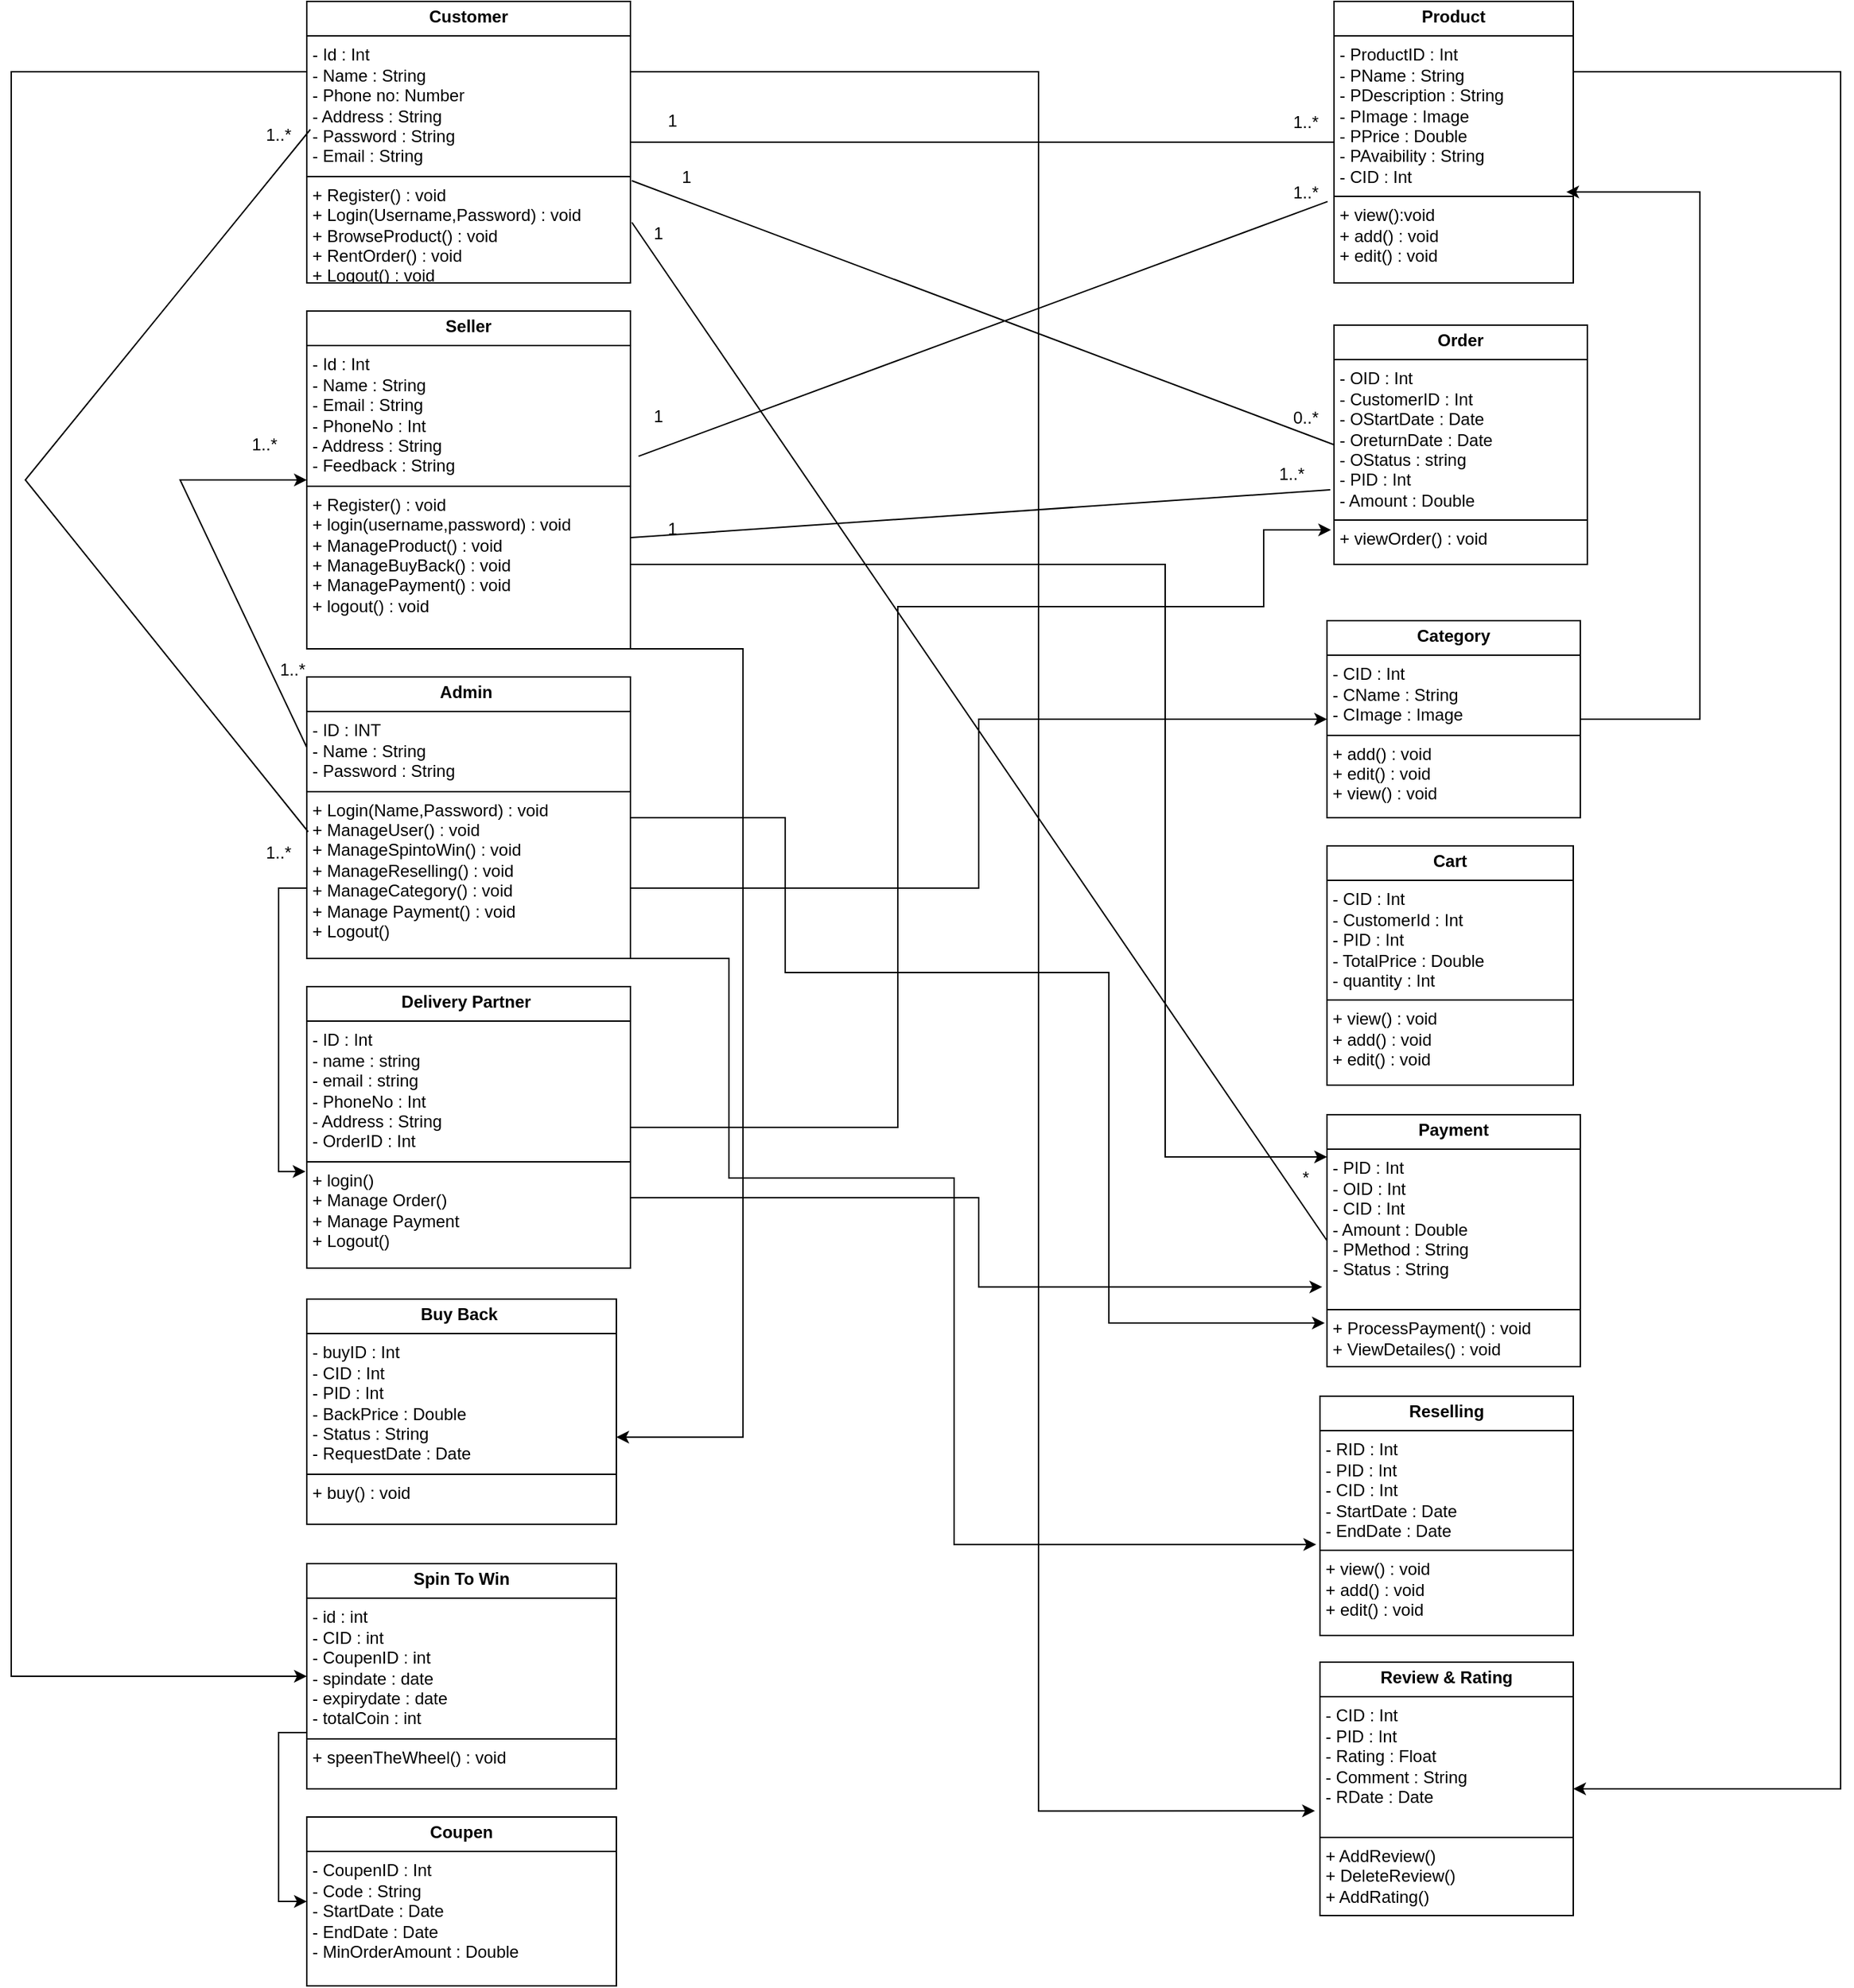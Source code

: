 <mxfile version="24.8.0">
  <diagram id="C5RBs43oDa-KdzZeNtuy" name="Page-1">
    <mxGraphModel dx="2298" dy="991" grid="1" gridSize="10" guides="1" tooltips="1" connect="1" arrows="1" fold="1" page="1" pageScale="1" pageWidth="827" pageHeight="1169" math="0" shadow="0">
      <root>
        <mxCell id="WIyWlLk6GJQsqaUBKTNV-0" />
        <mxCell id="WIyWlLk6GJQsqaUBKTNV-1" parent="WIyWlLk6GJQsqaUBKTNV-0" />
        <mxCell id="0dQJEmyImTv-8Ccidaut-14" value="&lt;p style=&quot;margin:0px;margin-top:4px;text-align:center;&quot;&gt;&lt;b&gt;Buy Back&amp;nbsp;&lt;/b&gt;&lt;/p&gt;&lt;hr size=&quot;1&quot; style=&quot;border-style:solid;&quot;&gt;&lt;p style=&quot;margin:0px;margin-left:4px;&quot;&gt;- buyID : Int&lt;/p&gt;&lt;p style=&quot;margin:0px;margin-left:4px;&quot;&gt;- CID : Int&lt;/p&gt;&lt;p style=&quot;margin:0px;margin-left:4px;&quot;&gt;- PID : Int&lt;/p&gt;&lt;p style=&quot;margin:0px;margin-left:4px;&quot;&gt;- BackPrice : Double&lt;/p&gt;&lt;p style=&quot;margin:0px;margin-left:4px;&quot;&gt;- Status : String&lt;/p&gt;&lt;p style=&quot;margin:0px;margin-left:4px;&quot;&gt;- RequestDate : Date&lt;/p&gt;&lt;hr size=&quot;1&quot; style=&quot;border-style:solid;&quot;&gt;&lt;p style=&quot;margin:0px;margin-left:4px;&quot;&gt;+ buy() : void&amp;nbsp;&lt;/p&gt;" style="verticalAlign=top;align=left;overflow=fill;html=1;whiteSpace=wrap;" parent="WIyWlLk6GJQsqaUBKTNV-1" vertex="1">
          <mxGeometry x="230" y="962" width="220" height="160" as="geometry" />
        </mxCell>
        <mxCell id="0dQJEmyImTv-8Ccidaut-52" style="edgeStyle=orthogonalEdgeStyle;rounded=0;orthogonalLoop=1;jettySize=auto;html=1;exitX=0;exitY=0.25;exitDx=0;exitDy=0;entryX=0;entryY=0.5;entryDx=0;entryDy=0;" parent="WIyWlLk6GJQsqaUBKTNV-1" source="0dQJEmyImTv-8Ccidaut-0" target="0dQJEmyImTv-8Ccidaut-15" edge="1">
          <mxGeometry relative="1" as="geometry">
            <Array as="points">
              <mxPoint x="20" y="90" />
              <mxPoint x="20" y="1230" />
            </Array>
          </mxGeometry>
        </mxCell>
        <mxCell id="0dQJEmyImTv-8Ccidaut-0" value="&lt;p style=&quot;margin:0px;margin-top:4px;text-align:center;&quot;&gt;&lt;b&gt;Customer&lt;/b&gt;&lt;/p&gt;&lt;hr size=&quot;1&quot; style=&quot;border-style:solid;&quot;&gt;&lt;p style=&quot;margin:0px;margin-left:4px;&quot;&gt;- Id : Int&amp;nbsp;&lt;/p&gt;&lt;p style=&quot;margin:0px;margin-left:4px;&quot;&gt;- Name : String&amp;nbsp;&lt;/p&gt;&lt;p style=&quot;margin:0px;margin-left:4px;&quot;&gt;- Phone no: Number&lt;/p&gt;&lt;p style=&quot;margin:0px;margin-left:4px;&quot;&gt;- Address : String&amp;nbsp;&lt;/p&gt;&lt;p style=&quot;margin:0px;margin-left:4px;&quot;&gt;- Password : String&amp;nbsp;&lt;/p&gt;&lt;p style=&quot;margin:0px;margin-left:4px;&quot;&gt;- Email : String&amp;nbsp;&amp;nbsp;&lt;/p&gt;&lt;hr size=&quot;1&quot; style=&quot;border-style:solid;&quot;&gt;&lt;p style=&quot;margin:0px;margin-left:4px;&quot;&gt;+ Register() : void&lt;/p&gt;&lt;p style=&quot;margin:0px;margin-left:4px;&quot;&gt;+ Login(Username,Password) : void&lt;/p&gt;&lt;p style=&quot;margin:0px;margin-left:4px;&quot;&gt;+ BrowseProduct() : void&amp;nbsp;&lt;/p&gt;&lt;p style=&quot;margin:0px;margin-left:4px;&quot;&gt;+ RentOrder() : void&lt;/p&gt;&lt;p style=&quot;margin:0px;margin-left:4px;&quot;&gt;+ Logout() : void&amp;nbsp;&lt;/p&gt;" style="verticalAlign=top;align=left;overflow=fill;html=1;whiteSpace=wrap;" parent="WIyWlLk6GJQsqaUBKTNV-1" vertex="1">
          <mxGeometry x="230" y="40" width="230" height="200" as="geometry" />
        </mxCell>
        <mxCell id="0dQJEmyImTv-8Ccidaut-46" style="edgeStyle=orthogonalEdgeStyle;rounded=0;orthogonalLoop=1;jettySize=auto;html=1;exitX=1;exitY=0.75;exitDx=0;exitDy=0;entryX=0.75;entryY=0;entryDx=0;entryDy=0;" parent="WIyWlLk6GJQsqaUBKTNV-1" source="0dQJEmyImTv-8Ccidaut-1" target="0dQJEmyImTv-8Ccidaut-34" edge="1">
          <mxGeometry relative="1" as="geometry">
            <Array as="points">
              <mxPoint x="840" y="440" />
              <mxPoint x="840" y="861" />
            </Array>
          </mxGeometry>
        </mxCell>
        <mxCell id="0dQJEmyImTv-8Ccidaut-1" value="&lt;p style=&quot;margin:0px;margin-top:4px;text-align:center;&quot;&gt;&lt;b&gt;Seller&lt;/b&gt;&lt;/p&gt;&lt;hr size=&quot;1&quot; style=&quot;border-style:solid;&quot;&gt;&lt;p style=&quot;margin:0px;margin-left:4px;&quot;&gt;- Id : Int&amp;nbsp;&lt;/p&gt;&lt;p style=&quot;margin:0px;margin-left:4px;&quot;&gt;- Name : String&amp;nbsp;&lt;/p&gt;&lt;p style=&quot;margin:0px;margin-left:4px;&quot;&gt;- Email : String&lt;/p&gt;&lt;p style=&quot;margin:0px;margin-left:4px;&quot;&gt;- PhoneNo : Int&amp;nbsp;&lt;/p&gt;&lt;p style=&quot;margin:0px;margin-left:4px;&quot;&gt;- Address : String&amp;nbsp;&lt;/p&gt;&lt;p style=&quot;margin:0px;margin-left:4px;&quot;&gt;- Feedback : String&amp;nbsp;&lt;/p&gt;&lt;hr size=&quot;1&quot; style=&quot;border-style:solid;&quot;&gt;&lt;p style=&quot;margin:0px;margin-left:4px;&quot;&gt;+ Register() : void&amp;nbsp;&lt;/p&gt;&lt;p style=&quot;margin:0px;margin-left:4px;&quot;&gt;+ login(username,password) : void&lt;/p&gt;&lt;p style=&quot;margin:0px;margin-left:4px;&quot;&gt;+ ManageProduct() : void&amp;nbsp;&lt;/p&gt;&lt;p style=&quot;margin:0px;margin-left:4px;&quot;&gt;+ ManageBuyBack() : void&amp;nbsp;&lt;/p&gt;&lt;p style=&quot;margin:0px;margin-left:4px;&quot;&gt;+ ManagePayment() : void&amp;nbsp;&lt;/p&gt;&lt;p style=&quot;margin:0px;margin-left:4px;&quot;&gt;+ logout() : void&lt;/p&gt;&lt;p style=&quot;margin:0px;margin-left:4px;&quot;&gt;&lt;br&gt;&lt;/p&gt;" style="verticalAlign=top;align=left;overflow=fill;html=1;whiteSpace=wrap;" parent="WIyWlLk6GJQsqaUBKTNV-1" vertex="1">
          <mxGeometry x="230" y="260" width="230" height="240" as="geometry" />
        </mxCell>
        <mxCell id="0dQJEmyImTv-8Ccidaut-19" style="rounded=0;orthogonalLoop=1;jettySize=auto;html=1;exitX=0;exitY=0.25;exitDx=0;exitDy=0;entryX=0;entryY=0.5;entryDx=0;entryDy=0;" parent="WIyWlLk6GJQsqaUBKTNV-1" source="0dQJEmyImTv-8Ccidaut-2" target="0dQJEmyImTv-8Ccidaut-1" edge="1">
          <mxGeometry relative="1" as="geometry">
            <Array as="points">
              <mxPoint x="140" y="380" />
            </Array>
          </mxGeometry>
        </mxCell>
        <mxCell id="0dQJEmyImTv-8Ccidaut-41" style="edgeStyle=orthogonalEdgeStyle;rounded=0;orthogonalLoop=1;jettySize=auto;html=1;exitX=1;exitY=0.75;exitDx=0;exitDy=0;entryX=0;entryY=0.5;entryDx=0;entryDy=0;" parent="WIyWlLk6GJQsqaUBKTNV-1" source="0dQJEmyImTv-8Ccidaut-2" target="0dQJEmyImTv-8Ccidaut-9" edge="1">
          <mxGeometry relative="1" as="geometry" />
        </mxCell>
        <mxCell id="0dQJEmyImTv-8Ccidaut-2" value="&lt;p style=&quot;margin:0px;margin-top:4px;text-align:center;&quot;&gt;&lt;b&gt;Admin&amp;nbsp;&lt;/b&gt;&lt;/p&gt;&lt;hr size=&quot;1&quot; style=&quot;border-style:solid;&quot;&gt;&lt;p style=&quot;margin:0px;margin-left:4px;&quot;&gt;- ID : INT&amp;nbsp;&lt;/p&gt;&lt;p style=&quot;margin:0px;margin-left:4px;&quot;&gt;- Name : String&amp;nbsp;&lt;/p&gt;&lt;p style=&quot;margin:0px;margin-left:4px;&quot;&gt;- Password : String&amp;nbsp;&lt;/p&gt;&lt;hr size=&quot;1&quot; style=&quot;border-style:solid;&quot;&gt;&lt;p style=&quot;margin:0px;margin-left:4px;&quot;&gt;+ Login(Name,Password) : void&lt;/p&gt;&lt;p style=&quot;margin:0px;margin-left:4px;&quot;&gt;+ ManageUser() : void&amp;nbsp;&lt;/p&gt;&lt;p style=&quot;margin:0px;margin-left:4px;&quot;&gt;+ ManageSpintoWin()&lt;span style=&quot;background-color: initial;&quot;&gt;&amp;nbsp;: void&lt;/span&gt;&lt;/p&gt;&lt;p style=&quot;margin:0px;margin-left:4px;&quot;&gt;+ ManageReselling() : void&amp;nbsp;&lt;/p&gt;&lt;p style=&quot;margin:0px;margin-left:4px;&quot;&gt;+ ManageCategory() : void&amp;nbsp;&lt;/p&gt;&lt;p style=&quot;margin:0px;margin-left:4px;&quot;&gt;+ Manage Payment() : void&lt;/p&gt;&lt;p style=&quot;margin:0px;margin-left:4px;&quot;&gt;+ Logout()&lt;/p&gt;" style="verticalAlign=top;align=left;overflow=fill;html=1;whiteSpace=wrap;" parent="WIyWlLk6GJQsqaUBKTNV-1" vertex="1">
          <mxGeometry x="230" y="520" width="230" height="200" as="geometry" />
        </mxCell>
        <mxCell id="0dQJEmyImTv-8Ccidaut-4" value="&lt;p style=&quot;margin:0px;margin-top:4px;text-align:center;&quot;&gt;&lt;b&gt;Delivery Partner&amp;nbsp;&lt;/b&gt;&lt;/p&gt;&lt;hr size=&quot;1&quot; style=&quot;border-style:solid;&quot;&gt;&lt;p style=&quot;margin:0px;margin-left:4px;&quot;&gt;- ID : Int&amp;nbsp;&lt;/p&gt;&lt;p style=&quot;margin:0px;margin-left:4px;&quot;&gt;- name : string&amp;nbsp;&lt;/p&gt;&lt;p style=&quot;margin:0px;margin-left:4px;&quot;&gt;- email : string&amp;nbsp;&lt;/p&gt;&lt;p style=&quot;margin:0px;margin-left:4px;&quot;&gt;- PhoneNo : Int&amp;nbsp;&lt;/p&gt;&lt;p style=&quot;margin:0px;margin-left:4px;&quot;&gt;- Address : String&amp;nbsp;&lt;/p&gt;&lt;p style=&quot;margin:0px;margin-left:4px;&quot;&gt;- OrderID : Int&amp;nbsp;&lt;/p&gt;&lt;hr size=&quot;1&quot; style=&quot;border-style:solid;&quot;&gt;&lt;p style=&quot;margin:0px;margin-left:4px;&quot;&gt;+ login()&lt;/p&gt;&lt;p style=&quot;margin:0px;margin-left:4px;&quot;&gt;+ Manage Order()&lt;/p&gt;&lt;p style=&quot;margin:0px;margin-left:4px;&quot;&gt;&lt;span style=&quot;background-color: initial;&quot;&gt;+ Manage Payment&lt;/span&gt;&lt;br&gt;&lt;/p&gt;&lt;p style=&quot;margin:0px;margin-left:4px;&quot;&gt;+ Logout()&lt;/p&gt;&lt;p style=&quot;margin:0px;margin-left:4px;&quot;&gt;&lt;br&gt;&lt;/p&gt;" style="verticalAlign=top;align=left;overflow=fill;html=1;whiteSpace=wrap;" parent="WIyWlLk6GJQsqaUBKTNV-1" vertex="1">
          <mxGeometry x="230" y="740" width="230" height="200" as="geometry" />
        </mxCell>
        <mxCell id="0dQJEmyImTv-8Ccidaut-47" style="edgeStyle=orthogonalEdgeStyle;rounded=0;orthogonalLoop=1;jettySize=auto;html=1;exitX=1;exitY=0.25;exitDx=0;exitDy=0;entryX=1;entryY=0.5;entryDx=0;entryDy=0;" parent="WIyWlLk6GJQsqaUBKTNV-1" source="0dQJEmyImTv-8Ccidaut-5" target="0dQJEmyImTv-8Ccidaut-17" edge="1">
          <mxGeometry relative="1" as="geometry">
            <Array as="points">
              <mxPoint x="1320" y="90" />
              <mxPoint x="1320" y="1310" />
            </Array>
          </mxGeometry>
        </mxCell>
        <mxCell id="0dQJEmyImTv-8Ccidaut-5" value="&lt;p style=&quot;margin:0px;margin-top:4px;text-align:center;&quot;&gt;&lt;b&gt;Product&lt;/b&gt;&lt;/p&gt;&lt;hr size=&quot;1&quot; style=&quot;border-style:solid;&quot;&gt;&lt;p style=&quot;margin:0px;margin-left:4px;&quot;&gt;- ProductID : Int&lt;/p&gt;&lt;p style=&quot;margin:0px;margin-left:4px;&quot;&gt;- PName : String&lt;/p&gt;&lt;p style=&quot;margin:0px;margin-left:4px;&quot;&gt;- PDescription : String&lt;/p&gt;&lt;p style=&quot;margin:0px;margin-left:4px;&quot;&gt;- PImage : Image&lt;/p&gt;&lt;p style=&quot;margin:0px;margin-left:4px;&quot;&gt;- PPrice : Double&amp;nbsp;&lt;/p&gt;&lt;p style=&quot;margin:0px;margin-left:4px;&quot;&gt;- PAvaibility : String&lt;/p&gt;&lt;p style=&quot;margin:0px;margin-left:4px;&quot;&gt;- CID : Int&amp;nbsp;&lt;/p&gt;&lt;hr size=&quot;1&quot; style=&quot;border-style:solid;&quot;&gt;&lt;p style=&quot;margin:0px;margin-left:4px;&quot;&gt;+ view():void&lt;/p&gt;&lt;p style=&quot;margin:0px;margin-left:4px;&quot;&gt;+ add() : void&amp;nbsp;&lt;/p&gt;&lt;p style=&quot;margin:0px;margin-left:4px;&quot;&gt;+ edit() : void&amp;nbsp;&lt;/p&gt;" style="verticalAlign=top;align=left;overflow=fill;html=1;whiteSpace=wrap;" parent="WIyWlLk6GJQsqaUBKTNV-1" vertex="1">
          <mxGeometry x="960" y="40" width="170" height="200" as="geometry" />
        </mxCell>
        <mxCell id="0dQJEmyImTv-8Ccidaut-6" value="&lt;p style=&quot;margin:0px;margin-top:4px;text-align:center;&quot;&gt;&lt;b&gt;Order&lt;/b&gt;&lt;/p&gt;&lt;hr size=&quot;1&quot; style=&quot;border-style:solid;&quot;&gt;&lt;p style=&quot;margin:0px;margin-left:4px;&quot;&gt;- OID : Int&lt;/p&gt;&lt;p style=&quot;margin:0px;margin-left:4px;&quot;&gt;- CustomerID : Int&lt;/p&gt;&lt;p style=&quot;margin:0px;margin-left:4px;&quot;&gt;- OStartDate : Date&lt;/p&gt;&lt;p style=&quot;margin:0px;margin-left:4px;&quot;&gt;- OreturnDate : Date&amp;nbsp;&lt;/p&gt;&lt;p style=&quot;margin:0px;margin-left:4px;&quot;&gt;- OStatus : string&lt;/p&gt;&lt;p style=&quot;margin:0px;margin-left:4px;&quot;&gt;- PID : Int&lt;/p&gt;&lt;p style=&quot;margin:0px;margin-left:4px;&quot;&gt;- Amount : Double&amp;nbsp;&lt;span style=&quot;background-color: initial;&quot;&gt;&amp;nbsp;&lt;/span&gt;&lt;/p&gt;&lt;hr size=&quot;1&quot; style=&quot;border-style:solid;&quot;&gt;&lt;p style=&quot;margin:0px;margin-left:4px;&quot;&gt;&lt;span style=&quot;background-color: initial;&quot;&gt;+ viewOrder() : void&lt;/span&gt;&lt;/p&gt;" style="verticalAlign=top;align=left;overflow=fill;html=1;whiteSpace=wrap;" parent="WIyWlLk6GJQsqaUBKTNV-1" vertex="1">
          <mxGeometry x="960" y="270" width="180" height="170" as="geometry" />
        </mxCell>
        <mxCell id="0dQJEmyImTv-8Ccidaut-9" value="&lt;p style=&quot;margin:0px;margin-top:4px;text-align:center;&quot;&gt;&lt;b&gt;Category&lt;/b&gt;&lt;/p&gt;&lt;hr size=&quot;1&quot; style=&quot;border-style:solid;&quot;&gt;&lt;p style=&quot;margin:0px;margin-left:4px;&quot;&gt;-&amp;nbsp;&lt;span style=&quot;background-color: initial;&quot;&gt;CID : Int&amp;nbsp;&lt;/span&gt;&lt;br&gt;&lt;/p&gt;&lt;p style=&quot;margin: 0px 0px 0px 4px;&quot;&gt;- CName : String&lt;/p&gt;&lt;p style=&quot;margin: 0px 0px 0px 4px;&quot;&gt;- CImage : Image&amp;nbsp;&lt;/p&gt;&lt;hr size=&quot;1&quot; style=&quot;border-style:solid;&quot;&gt;&lt;p style=&quot;margin:0px;margin-left:4px;&quot;&gt;&lt;span style=&quot;background-color: initial;&quot;&gt;+ add() : void&lt;/span&gt;&lt;/p&gt;&lt;p style=&quot;margin:0px;margin-left:4px;&quot;&gt;&lt;span style=&quot;background-color: initial;&quot;&gt;+ edit() : void&amp;nbsp;&lt;/span&gt;&lt;/p&gt;&lt;p style=&quot;margin:0px;margin-left:4px;&quot;&gt;&lt;span style=&quot;background-color: initial;&quot;&gt;+ view() : void&lt;/span&gt;&lt;/p&gt;" style="verticalAlign=top;align=left;overflow=fill;html=1;whiteSpace=wrap;" parent="WIyWlLk6GJQsqaUBKTNV-1" vertex="1">
          <mxGeometry x="955" y="480" width="180" height="140" as="geometry" />
        </mxCell>
        <mxCell id="0dQJEmyImTv-8Ccidaut-10" value="&lt;p style=&quot;margin:0px;margin-top:4px;text-align:center;&quot;&gt;&lt;b&gt;Cart&lt;/b&gt;&lt;/p&gt;&lt;hr size=&quot;1&quot; style=&quot;border-style:solid;&quot;&gt;&lt;p style=&quot;margin:0px;margin-left:4px;&quot;&gt;- CID : Int&amp;nbsp;&lt;/p&gt;&lt;p style=&quot;margin:0px;margin-left:4px;&quot;&gt;- CustomerId : Int&lt;/p&gt;&lt;p style=&quot;margin:0px;margin-left:4px;&quot;&gt;- PID : Int&amp;nbsp;&lt;/p&gt;&lt;p style=&quot;margin:0px;margin-left:4px;&quot;&gt;- TotalPrice : Double&lt;span style=&quot;background-color: initial;&quot;&gt;&amp;nbsp;&lt;/span&gt;&lt;/p&gt;&lt;p style=&quot;margin:0px;margin-left:4px;&quot;&gt;- quantity : Int&amp;nbsp;&lt;/p&gt;&lt;hr size=&quot;1&quot; style=&quot;border-style:solid;&quot;&gt;&lt;p style=&quot;margin:0px;margin-left:4px;&quot;&gt;+ view() : void&lt;/p&gt;&lt;p style=&quot;margin:0px;margin-left:4px;&quot;&gt;+ add() : void&lt;/p&gt;&lt;p style=&quot;margin:0px;margin-left:4px;&quot;&gt;+ edit() : void&lt;/p&gt;" style="verticalAlign=top;align=left;overflow=fill;html=1;whiteSpace=wrap;" parent="WIyWlLk6GJQsqaUBKTNV-1" vertex="1">
          <mxGeometry x="955" y="640" width="175" height="170" as="geometry" />
        </mxCell>
        <mxCell id="0dQJEmyImTv-8Ccidaut-11" value="&lt;p style=&quot;margin:0px;margin-top:4px;text-align:center;&quot;&gt;&lt;b&gt;Payment&lt;/b&gt;&lt;/p&gt;&lt;hr size=&quot;1&quot; style=&quot;border-style:solid;&quot;&gt;&lt;p style=&quot;margin:0px;margin-left:4px;&quot;&gt;- PID : Int&amp;nbsp;&lt;/p&gt;&lt;p style=&quot;margin:0px;margin-left:4px;&quot;&gt;- OID : Int&amp;nbsp;&lt;/p&gt;&lt;p style=&quot;margin:0px;margin-left:4px;&quot;&gt;- CID : Int&amp;nbsp;&lt;/p&gt;&lt;p style=&quot;margin:0px;margin-left:4px;&quot;&gt;- Amount : Double&lt;/p&gt;&lt;p style=&quot;margin:0px;margin-left:4px;&quot;&gt;- PMethod : String&amp;nbsp;&lt;/p&gt;&lt;p style=&quot;margin:0px;margin-left:4px;&quot;&gt;- Status : String&lt;/p&gt;&lt;p style=&quot;margin:0px;margin-left:4px;&quot;&gt;&lt;br&gt;&lt;/p&gt;&lt;hr size=&quot;1&quot; style=&quot;border-style:solid;&quot;&gt;&lt;p style=&quot;margin:0px;margin-left:4px;&quot;&gt;&lt;span style=&quot;background-color: initial;&quot;&gt;+ ProcessPayment() : void&lt;/span&gt;&lt;br&gt;&lt;/p&gt;&lt;p style=&quot;margin:0px;margin-left:4px;&quot;&gt;&lt;span style=&quot;background-color: initial;&quot;&gt;+ ViewDetailes() : void&lt;/span&gt;&lt;/p&gt;" style="verticalAlign=top;align=left;overflow=fill;html=1;whiteSpace=wrap;" parent="WIyWlLk6GJQsqaUBKTNV-1" vertex="1">
          <mxGeometry x="955" y="831" width="180" height="179" as="geometry" />
        </mxCell>
        <mxCell id="0dQJEmyImTv-8Ccidaut-12" value="&lt;p style=&quot;margin:0px;margin-top:4px;text-align:center;&quot;&gt;&lt;b&gt;Reselling&lt;/b&gt;&lt;/p&gt;&lt;hr size=&quot;1&quot; style=&quot;border-style:solid;&quot;&gt;&lt;p style=&quot;margin:0px;margin-left:4px;&quot;&gt;- RID : Int&amp;nbsp;&lt;/p&gt;&lt;p style=&quot;margin:0px;margin-left:4px;&quot;&gt;- PID : Int&amp;nbsp;&lt;/p&gt;&lt;p style=&quot;margin:0px;margin-left:4px;&quot;&gt;- CID : Int&amp;nbsp;&lt;/p&gt;&lt;p style=&quot;margin:0px;margin-left:4px;&quot;&gt;- StartDate : Date&lt;/p&gt;&lt;p style=&quot;margin:0px;margin-left:4px;&quot;&gt;- EndDate : Date&amp;nbsp;&lt;/p&gt;&lt;hr size=&quot;1&quot; style=&quot;border-style:solid;&quot;&gt;&lt;p style=&quot;margin:0px;margin-left:4px;&quot;&gt;+ view() : void&amp;nbsp;&lt;/p&gt;&lt;p style=&quot;margin:0px;margin-left:4px;&quot;&gt;+ add() : void&lt;/p&gt;&lt;p style=&quot;margin:0px;margin-left:4px;&quot;&gt;+ edit() : void&lt;/p&gt;" style="verticalAlign=top;align=left;overflow=fill;html=1;whiteSpace=wrap;strokeColor=default;fontFamily=Helvetica;fontSize=12;fontColor=default;fillColor=default;" parent="WIyWlLk6GJQsqaUBKTNV-1" vertex="1">
          <mxGeometry x="950" y="1031" width="180" height="170" as="geometry" />
        </mxCell>
        <mxCell id="0dQJEmyImTv-8Ccidaut-53" style="edgeStyle=orthogonalEdgeStyle;rounded=0;orthogonalLoop=1;jettySize=auto;html=1;exitX=0;exitY=0.75;exitDx=0;exitDy=0;entryX=0;entryY=0.5;entryDx=0;entryDy=0;" parent="WIyWlLk6GJQsqaUBKTNV-1" source="0dQJEmyImTv-8Ccidaut-15" target="0dQJEmyImTv-8Ccidaut-16" edge="1">
          <mxGeometry relative="1" as="geometry" />
        </mxCell>
        <mxCell id="0dQJEmyImTv-8Ccidaut-15" value="&lt;p style=&quot;margin:0px;margin-top:4px;text-align:center;&quot;&gt;&lt;b&gt;Spin To Win&lt;/b&gt;&lt;/p&gt;&lt;hr size=&quot;1&quot; style=&quot;border-style:solid;&quot;&gt;&lt;p style=&quot;margin:0px;margin-left:4px;&quot;&gt;- id : int&lt;/p&gt;&lt;p style=&quot;margin:0px;margin-left:4px;&quot;&gt;- CID : int&lt;/p&gt;&lt;p style=&quot;margin:0px;margin-left:4px;&quot;&gt;- CoupenID : int&lt;/p&gt;&lt;p style=&quot;margin:0px;margin-left:4px;&quot;&gt;- spindate : date&lt;/p&gt;&lt;p style=&quot;margin:0px;margin-left:4px;&quot;&gt;- expirydate : date&lt;/p&gt;&lt;p style=&quot;margin:0px;margin-left:4px;&quot;&gt;- totalCoin : int&lt;/p&gt;&lt;hr size=&quot;1&quot; style=&quot;border-style:solid;&quot;&gt;&lt;p style=&quot;margin:0px;margin-left:4px;&quot;&gt;+ speenTheWheel() : void&amp;nbsp;&lt;/p&gt;" style="verticalAlign=top;align=left;overflow=fill;html=1;whiteSpace=wrap;" parent="WIyWlLk6GJQsqaUBKTNV-1" vertex="1">
          <mxGeometry x="230" y="1150" width="220" height="160" as="geometry" />
        </mxCell>
        <mxCell id="0dQJEmyImTv-8Ccidaut-16" value="&lt;p style=&quot;margin:0px;margin-top:4px;text-align:center;&quot;&gt;&lt;b&gt;Coupen&lt;/b&gt;&lt;/p&gt;&lt;hr size=&quot;1&quot; style=&quot;border-style:solid;&quot;&gt;&lt;p style=&quot;margin:0px;margin-left:4px;&quot;&gt;- CoupenID : Int&amp;nbsp;&lt;/p&gt;&lt;p style=&quot;margin:0px;margin-left:4px;&quot;&gt;- Code : String&lt;/p&gt;&lt;p style=&quot;margin:0px;margin-left:4px;&quot;&gt;- StartDate : Date&lt;/p&gt;&lt;p style=&quot;margin:0px;margin-left:4px;&quot;&gt;- EndDate : Date&amp;nbsp;&lt;/p&gt;&lt;p style=&quot;margin:0px;margin-left:4px;&quot;&gt;- MinOrderAmount : Double&lt;span style=&quot;background-color: initial;&quot;&gt;&amp;nbsp;&lt;/span&gt;&lt;/p&gt;&lt;p style=&quot;margin:0px;margin-left:4px;&quot;&gt;&lt;br&gt;&lt;/p&gt;" style="verticalAlign=top;align=left;overflow=fill;html=1;whiteSpace=wrap;strokeColor=default;fontFamily=Helvetica;fontSize=12;fontColor=default;fillColor=default;" parent="WIyWlLk6GJQsqaUBKTNV-1" vertex="1">
          <mxGeometry x="230" y="1330" width="220" height="120" as="geometry" />
        </mxCell>
        <mxCell id="0dQJEmyImTv-8Ccidaut-17" value="&lt;p style=&quot;margin:0px;margin-top:4px;text-align:center;&quot;&gt;&lt;b&gt;Review &amp;amp; Rating&lt;/b&gt;&lt;/p&gt;&lt;hr size=&quot;1&quot; style=&quot;border-style:solid;&quot;&gt;&lt;p style=&quot;margin:0px;margin-left:4px;&quot;&gt;&lt;span style=&quot;background-color: initial;&quot;&gt;- CID : Int&amp;nbsp;&lt;/span&gt;&lt;br&gt;&lt;/p&gt;&lt;p style=&quot;margin:0px;margin-left:4px;&quot;&gt;- PID : Int&amp;nbsp;&lt;/p&gt;&lt;p style=&quot;margin:0px;margin-left:4px;&quot;&gt;- Rating : Float&lt;/p&gt;&lt;p style=&quot;margin:0px;margin-left:4px;&quot;&gt;- Comment : String&amp;nbsp;&lt;/p&gt;&lt;p style=&quot;margin:0px;margin-left:4px;&quot;&gt;- RDate : Date&amp;nbsp;&lt;/p&gt;&lt;p style=&quot;margin:0px;margin-left:4px;&quot;&gt;&lt;br&gt;&lt;/p&gt;&lt;hr size=&quot;1&quot; style=&quot;border-style:solid;&quot;&gt;&lt;p style=&quot;margin:0px;margin-left:4px;&quot;&gt;+ AddReview()&lt;/p&gt;&lt;p style=&quot;margin:0px;margin-left:4px;&quot;&gt;+ DeleteReview()&lt;/p&gt;&lt;p style=&quot;margin:0px;margin-left:4px;&quot;&gt;+ AddRating()&lt;/p&gt;" style="verticalAlign=top;align=left;overflow=fill;html=1;whiteSpace=wrap;strokeColor=default;fontFamily=Helvetica;fontSize=12;fontColor=default;fillColor=default;" parent="WIyWlLk6GJQsqaUBKTNV-1" vertex="1">
          <mxGeometry x="950" y="1220" width="180" height="180" as="geometry" />
        </mxCell>
        <mxCell id="0dQJEmyImTv-8Ccidaut-18" value="" style="endArrow=none;html=1;rounded=0;entryX=0.004;entryY=0.401;entryDx=0;entryDy=0;entryPerimeter=0;exitX=0.011;exitY=0.455;exitDx=0;exitDy=0;exitPerimeter=0;" parent="WIyWlLk6GJQsqaUBKTNV-1" source="0dQJEmyImTv-8Ccidaut-0" edge="1">
          <mxGeometry width="50" height="50" relative="1" as="geometry">
            <mxPoint x="20" y="605" as="sourcePoint" />
            <mxPoint x="231" y="630" as="targetPoint" />
            <Array as="points">
              <mxPoint x="30" y="380" />
            </Array>
          </mxGeometry>
        </mxCell>
        <mxCell id="0dQJEmyImTv-8Ccidaut-21" value="1..*" style="text;html=1;align=center;verticalAlign=middle;whiteSpace=wrap;rounded=0;" parent="WIyWlLk6GJQsqaUBKTNV-1" vertex="1">
          <mxGeometry x="170" y="340" width="60" height="30" as="geometry" />
        </mxCell>
        <mxCell id="0dQJEmyImTv-8Ccidaut-22" value="1..*" style="text;html=1;align=center;verticalAlign=middle;whiteSpace=wrap;rounded=0;" parent="WIyWlLk6GJQsqaUBKTNV-1" vertex="1">
          <mxGeometry x="180" y="120" width="60" height="30" as="geometry" />
        </mxCell>
        <mxCell id="0dQJEmyImTv-8Ccidaut-23" value="1..*" style="text;html=1;align=center;verticalAlign=middle;whiteSpace=wrap;rounded=0;" parent="WIyWlLk6GJQsqaUBKTNV-1" vertex="1">
          <mxGeometry x="190" y="500" width="60" height="30" as="geometry" />
        </mxCell>
        <mxCell id="0dQJEmyImTv-8Ccidaut-24" value="1..*" style="text;html=1;align=center;verticalAlign=middle;whiteSpace=wrap;rounded=0;" parent="WIyWlLk6GJQsqaUBKTNV-1" vertex="1">
          <mxGeometry x="180" y="630" width="60" height="30" as="geometry" />
        </mxCell>
        <mxCell id="0dQJEmyImTv-8Ccidaut-26" value="" style="endArrow=none;html=1;rounded=0;exitX=1;exitY=0.5;exitDx=0;exitDy=0;entryX=0;entryY=0.5;entryDx=0;entryDy=0;" parent="WIyWlLk6GJQsqaUBKTNV-1" source="0dQJEmyImTv-8Ccidaut-0" target="0dQJEmyImTv-8Ccidaut-5" edge="1">
          <mxGeometry width="50" height="50" relative="1" as="geometry">
            <mxPoint x="630" y="320" as="sourcePoint" />
            <mxPoint x="680" y="270" as="targetPoint" />
          </mxGeometry>
        </mxCell>
        <mxCell id="0dQJEmyImTv-8Ccidaut-27" value="1" style="text;html=1;align=center;verticalAlign=middle;whiteSpace=wrap;rounded=0;" parent="WIyWlLk6GJQsqaUBKTNV-1" vertex="1">
          <mxGeometry x="460" y="110" width="60" height="30" as="geometry" />
        </mxCell>
        <mxCell id="0dQJEmyImTv-8Ccidaut-28" value="1..*" style="text;html=1;align=center;verticalAlign=middle;whiteSpace=wrap;rounded=0;" parent="WIyWlLk6GJQsqaUBKTNV-1" vertex="1">
          <mxGeometry x="910" y="111" width="60" height="30" as="geometry" />
        </mxCell>
        <mxCell id="0dQJEmyImTv-8Ccidaut-29" value="" style="endArrow=none;html=1;rounded=0;exitX=1.004;exitY=0.637;exitDx=0;exitDy=0;entryX=0;entryY=0.5;entryDx=0;entryDy=0;exitPerimeter=0;" parent="WIyWlLk6GJQsqaUBKTNV-1" source="0dQJEmyImTv-8Ccidaut-0" target="0dQJEmyImTv-8Ccidaut-6" edge="1">
          <mxGeometry width="50" height="50" relative="1" as="geometry">
            <mxPoint x="470" y="150" as="sourcePoint" />
            <mxPoint x="970" y="150" as="targetPoint" />
          </mxGeometry>
        </mxCell>
        <mxCell id="0dQJEmyImTv-8Ccidaut-30" value="1" style="text;html=1;align=center;verticalAlign=middle;whiteSpace=wrap;rounded=0;" parent="WIyWlLk6GJQsqaUBKTNV-1" vertex="1">
          <mxGeometry x="470" y="150" width="60" height="30" as="geometry" />
        </mxCell>
        <mxCell id="0dQJEmyImTv-8Ccidaut-31" value="0..*" style="text;html=1;align=center;verticalAlign=middle;whiteSpace=wrap;rounded=0;" parent="WIyWlLk6GJQsqaUBKTNV-1" vertex="1">
          <mxGeometry x="910" y="321" width="60" height="30" as="geometry" />
        </mxCell>
        <mxCell id="0dQJEmyImTv-8Ccidaut-32" value="" style="endArrow=none;html=1;rounded=0;exitX=1.004;exitY=0.637;exitDx=0;exitDy=0;entryX=0;entryY=0.5;entryDx=0;entryDy=0;exitPerimeter=0;" parent="WIyWlLk6GJQsqaUBKTNV-1" target="0dQJEmyImTv-8Ccidaut-11" edge="1">
          <mxGeometry width="50" height="50" relative="1" as="geometry">
            <mxPoint x="461" y="197" as="sourcePoint" />
            <mxPoint x="960" y="385" as="targetPoint" />
          </mxGeometry>
        </mxCell>
        <mxCell id="0dQJEmyImTv-8Ccidaut-33" value="1" style="text;html=1;align=center;verticalAlign=middle;whiteSpace=wrap;rounded=0;" parent="WIyWlLk6GJQsqaUBKTNV-1" vertex="1">
          <mxGeometry x="450" y="190" width="60" height="30" as="geometry" />
        </mxCell>
        <mxCell id="0dQJEmyImTv-8Ccidaut-34" value="*" style="text;html=1;align=center;verticalAlign=middle;whiteSpace=wrap;rounded=0;" parent="WIyWlLk6GJQsqaUBKTNV-1" vertex="1">
          <mxGeometry x="910" y="861" width="60" height="30" as="geometry" />
        </mxCell>
        <mxCell id="0dQJEmyImTv-8Ccidaut-36" value="" style="endArrow=none;html=1;rounded=0;exitX=1.025;exitY=0.43;exitDx=0;exitDy=0;entryX=-0.027;entryY=0.711;entryDx=0;entryDy=0;exitPerimeter=0;entryPerimeter=0;" parent="WIyWlLk6GJQsqaUBKTNV-1" source="0dQJEmyImTv-8Ccidaut-1" target="0dQJEmyImTv-8Ccidaut-5" edge="1">
          <mxGeometry width="50" height="50" relative="1" as="geometry">
            <mxPoint x="471" y="177" as="sourcePoint" />
            <mxPoint x="970" y="365" as="targetPoint" />
          </mxGeometry>
        </mxCell>
        <mxCell id="0dQJEmyImTv-8Ccidaut-37" value="" style="endArrow=none;html=1;rounded=0;exitX=1.025;exitY=0.43;exitDx=0;exitDy=0;entryX=-0.015;entryY=0.688;entryDx=0;entryDy=0;exitPerimeter=0;entryPerimeter=0;" parent="WIyWlLk6GJQsqaUBKTNV-1" target="0dQJEmyImTv-8Ccidaut-6" edge="1">
          <mxGeometry width="50" height="50" relative="1" as="geometry">
            <mxPoint x="460" y="421" as="sourcePoint" />
            <mxPoint x="949" y="240" as="targetPoint" />
          </mxGeometry>
        </mxCell>
        <mxCell id="0dQJEmyImTv-8Ccidaut-38" value="1" style="text;html=1;align=center;verticalAlign=middle;whiteSpace=wrap;rounded=0;" parent="WIyWlLk6GJQsqaUBKTNV-1" vertex="1">
          <mxGeometry x="450" y="320" width="60" height="30" as="geometry" />
        </mxCell>
        <mxCell id="0dQJEmyImTv-8Ccidaut-39" value="1..*" style="text;html=1;align=center;verticalAlign=middle;whiteSpace=wrap;rounded=0;" parent="WIyWlLk6GJQsqaUBKTNV-1" vertex="1">
          <mxGeometry x="910" y="161" width="60" height="30" as="geometry" />
        </mxCell>
        <mxCell id="0dQJEmyImTv-8Ccidaut-40" style="edgeStyle=orthogonalEdgeStyle;rounded=0;orthogonalLoop=1;jettySize=auto;html=1;exitX=0;exitY=0.75;exitDx=0;exitDy=0;entryX=-0.004;entryY=0.657;entryDx=0;entryDy=0;entryPerimeter=0;" parent="WIyWlLk6GJQsqaUBKTNV-1" source="0dQJEmyImTv-8Ccidaut-2" target="0dQJEmyImTv-8Ccidaut-4" edge="1">
          <mxGeometry relative="1" as="geometry">
            <Array as="points">
              <mxPoint x="210" y="670" />
              <mxPoint x="210" y="871" />
            </Array>
          </mxGeometry>
        </mxCell>
        <mxCell id="0dQJEmyImTv-8Ccidaut-42" style="edgeStyle=orthogonalEdgeStyle;rounded=0;orthogonalLoop=1;jettySize=auto;html=1;exitX=1;exitY=0.5;exitDx=0;exitDy=0;entryX=-0.009;entryY=0.827;entryDx=0;entryDy=0;entryPerimeter=0;" parent="WIyWlLk6GJQsqaUBKTNV-1" source="0dQJEmyImTv-8Ccidaut-2" target="0dQJEmyImTv-8Ccidaut-11" edge="1">
          <mxGeometry relative="1" as="geometry">
            <Array as="points">
              <mxPoint x="570" y="620" />
              <mxPoint x="570" y="730" />
              <mxPoint x="800" y="730" />
              <mxPoint x="800" y="979" />
            </Array>
          </mxGeometry>
        </mxCell>
        <mxCell id="0dQJEmyImTv-8Ccidaut-43" style="edgeStyle=orthogonalEdgeStyle;rounded=0;orthogonalLoop=1;jettySize=auto;html=1;exitX=1;exitY=1;exitDx=0;exitDy=0;entryX=-0.015;entryY=0.62;entryDx=0;entryDy=0;entryPerimeter=0;" parent="WIyWlLk6GJQsqaUBKTNV-1" source="0dQJEmyImTv-8Ccidaut-2" target="0dQJEmyImTv-8Ccidaut-12" edge="1">
          <mxGeometry relative="1" as="geometry">
            <Array as="points">
              <mxPoint x="530" y="720" />
              <mxPoint x="530" y="876" />
              <mxPoint x="690" y="876" />
              <mxPoint x="690" y="1136" />
            </Array>
          </mxGeometry>
        </mxCell>
        <mxCell id="0dQJEmyImTv-8Ccidaut-44" style="edgeStyle=orthogonalEdgeStyle;rounded=0;orthogonalLoop=1;jettySize=auto;html=1;exitX=1;exitY=0.5;exitDx=0;exitDy=0;entryX=-0.012;entryY=0.856;entryDx=0;entryDy=0;entryPerimeter=0;" parent="WIyWlLk6GJQsqaUBKTNV-1" source="0dQJEmyImTv-8Ccidaut-4" target="0dQJEmyImTv-8Ccidaut-6" edge="1">
          <mxGeometry relative="1" as="geometry">
            <Array as="points">
              <mxPoint x="650" y="840" />
              <mxPoint x="650" y="470" />
              <mxPoint x="910" y="470" />
              <mxPoint x="910" y="416" />
            </Array>
          </mxGeometry>
        </mxCell>
        <mxCell id="0dQJEmyImTv-8Ccidaut-45" style="edgeStyle=orthogonalEdgeStyle;rounded=0;orthogonalLoop=1;jettySize=auto;html=1;exitX=1;exitY=0.5;exitDx=0;exitDy=0;entryX=0.971;entryY=0.677;entryDx=0;entryDy=0;entryPerimeter=0;" parent="WIyWlLk6GJQsqaUBKTNV-1" source="0dQJEmyImTv-8Ccidaut-9" target="0dQJEmyImTv-8Ccidaut-5" edge="1">
          <mxGeometry relative="1" as="geometry">
            <Array as="points">
              <mxPoint x="1220" y="550" />
              <mxPoint x="1220" y="175" />
            </Array>
          </mxGeometry>
        </mxCell>
        <mxCell id="0dQJEmyImTv-8Ccidaut-48" value="1" style="text;html=1;align=center;verticalAlign=middle;whiteSpace=wrap;rounded=0;" parent="WIyWlLk6GJQsqaUBKTNV-1" vertex="1">
          <mxGeometry x="460" y="400" width="60" height="30" as="geometry" />
        </mxCell>
        <mxCell id="0dQJEmyImTv-8Ccidaut-49" value="1..*" style="text;html=1;align=center;verticalAlign=middle;whiteSpace=wrap;rounded=0;" parent="WIyWlLk6GJQsqaUBKTNV-1" vertex="1">
          <mxGeometry x="900" y="361" width="60" height="30" as="geometry" />
        </mxCell>
        <mxCell id="0dQJEmyImTv-8Ccidaut-50" style="edgeStyle=orthogonalEdgeStyle;rounded=0;orthogonalLoop=1;jettySize=auto;html=1;exitX=1;exitY=1;exitDx=0;exitDy=0;entryX=1;entryY=0.613;entryDx=0;entryDy=0;entryPerimeter=0;" parent="WIyWlLk6GJQsqaUBKTNV-1" source="0dQJEmyImTv-8Ccidaut-1" target="0dQJEmyImTv-8Ccidaut-14" edge="1">
          <mxGeometry relative="1" as="geometry">
            <Array as="points">
              <mxPoint x="540" y="500" />
              <mxPoint x="540" y="1060" />
            </Array>
          </mxGeometry>
        </mxCell>
        <mxCell id="0dQJEmyImTv-8Ccidaut-51" style="edgeStyle=orthogonalEdgeStyle;rounded=0;orthogonalLoop=1;jettySize=auto;html=1;exitX=1;exitY=0.75;exitDx=0;exitDy=0;entryX=-0.019;entryY=0.684;entryDx=0;entryDy=0;entryPerimeter=0;" parent="WIyWlLk6GJQsqaUBKTNV-1" source="0dQJEmyImTv-8Ccidaut-4" target="0dQJEmyImTv-8Ccidaut-11" edge="1">
          <mxGeometry relative="1" as="geometry" />
        </mxCell>
        <mxCell id="0dQJEmyImTv-8Ccidaut-54" style="edgeStyle=orthogonalEdgeStyle;rounded=0;orthogonalLoop=1;jettySize=auto;html=1;exitX=1;exitY=0.25;exitDx=0;exitDy=0;entryX=-0.02;entryY=0.587;entryDx=0;entryDy=0;entryPerimeter=0;" parent="WIyWlLk6GJQsqaUBKTNV-1" source="0dQJEmyImTv-8Ccidaut-0" target="0dQJEmyImTv-8Ccidaut-17" edge="1">
          <mxGeometry relative="1" as="geometry">
            <Array as="points">
              <mxPoint x="750" y="90" />
              <mxPoint x="750" y="1326" />
            </Array>
          </mxGeometry>
        </mxCell>
      </root>
    </mxGraphModel>
  </diagram>
</mxfile>

